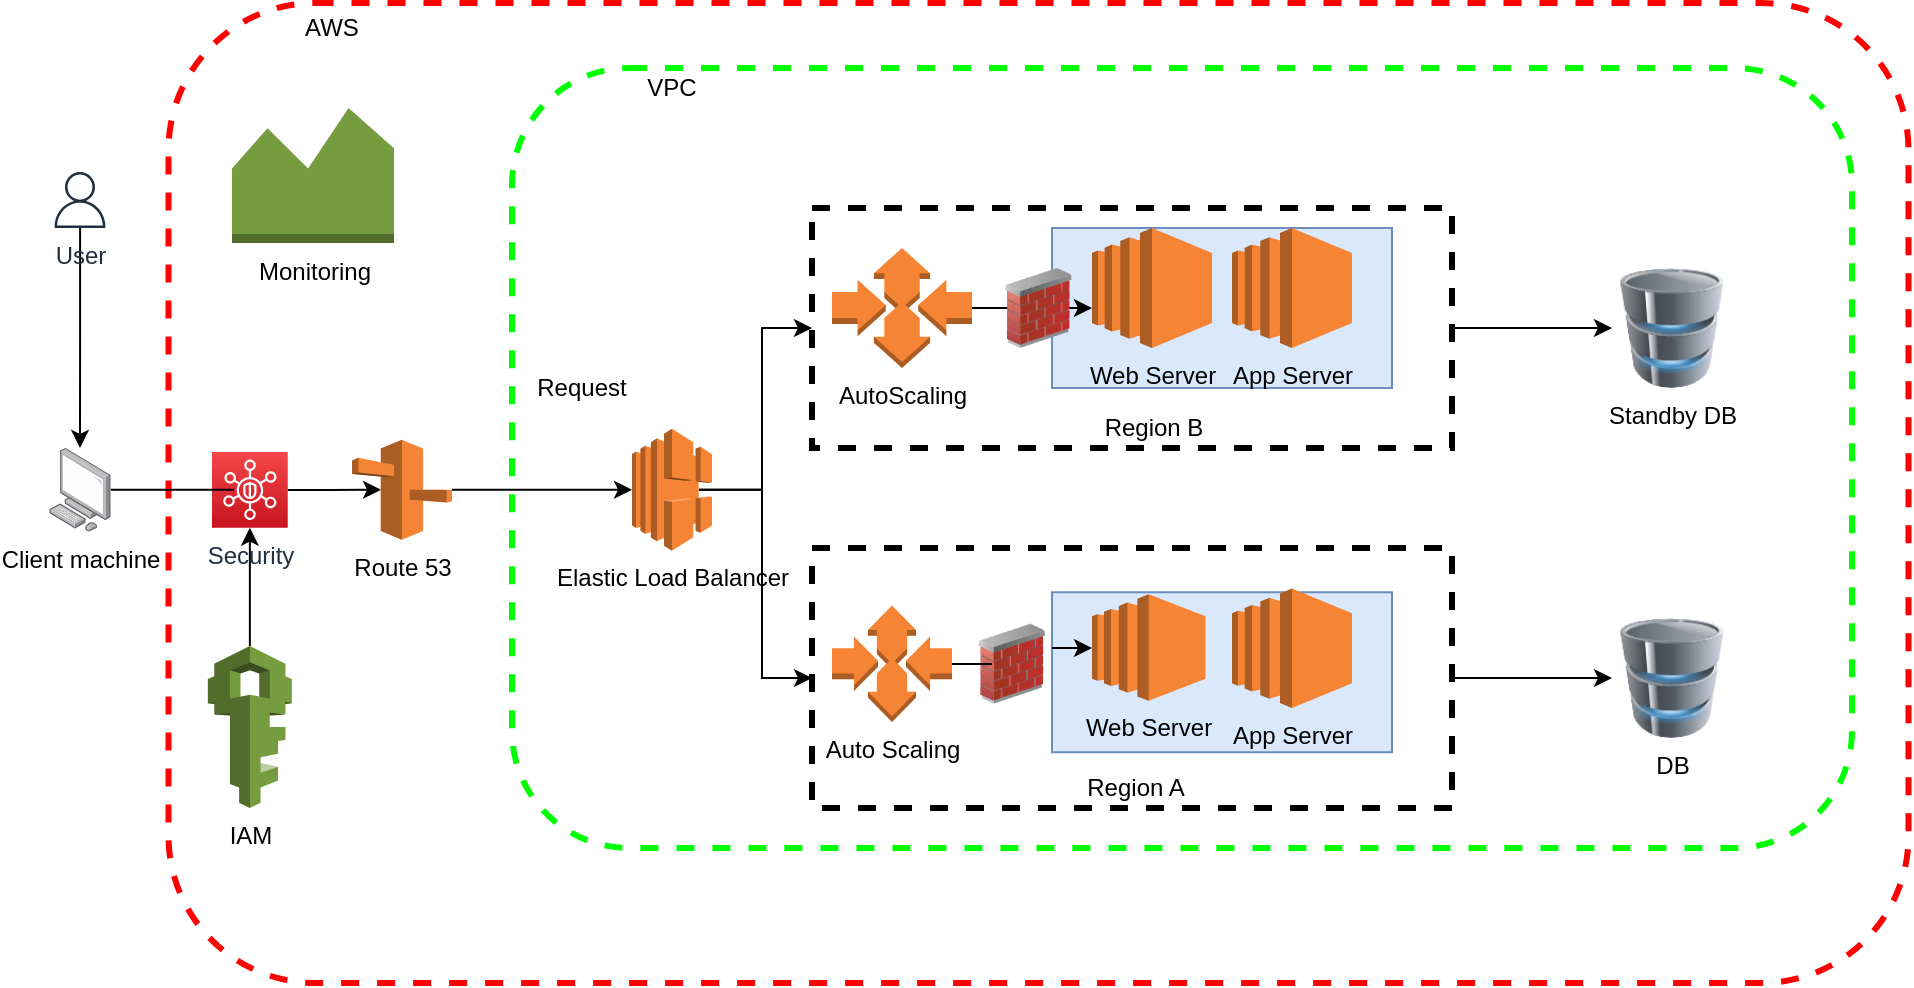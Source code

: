 <mxfile version="14.8.6" type="github">
  <diagram id="hN0aefmyA_We_JmufSh0" name="Page-1">
    <mxGraphModel dx="2007" dy="624" grid="1" gridSize="10" guides="1" tooltips="1" connect="1" arrows="1" fold="1" page="1" pageScale="1" pageWidth="850" pageHeight="1100" math="0" shadow="0">
      <root>
        <mxCell id="0" />
        <mxCell id="1" parent="0" />
        <mxCell id="ZuH68QgtrSdS77XBM9zU-12" value="" style="rounded=1;whiteSpace=wrap;html=1;fillColor=none;dashed=1;strokeColor=#FF0000;strokeWidth=3;" vertex="1" parent="1">
          <mxGeometry x="-91.75" y="27.5" width="870" height="490" as="geometry" />
        </mxCell>
        <mxCell id="ZuH68QgtrSdS77XBM9zU-8" value="IAM" style="outlineConnect=0;dashed=0;verticalLabelPosition=bottom;verticalAlign=top;align=center;html=1;shape=mxgraph.aws3.iam;fillColor=#759C3E;gradientColor=none;" vertex="1" parent="1">
          <mxGeometry x="-72.07" y="349" width="42" height="81" as="geometry" />
        </mxCell>
        <mxCell id="cjmuB6YrTmtaZ9WCXlC1-40" value="" style="rounded=1;whiteSpace=wrap;html=1;dashed=1;strokeWidth=3;fillColor=none;strokeColor=#00FF00;" parent="1" vertex="1">
          <mxGeometry x="80" y="60" width="670" height="390" as="geometry" />
        </mxCell>
        <mxCell id="cjmuB6YrTmtaZ9WCXlC1-7" value="" style="rounded=0;whiteSpace=wrap;html=1;fillColor=none;strokeWidth=3;dashed=1;" parent="1" vertex="1">
          <mxGeometry x="230" y="130" width="320" height="120" as="geometry" />
        </mxCell>
        <mxCell id="cjmuB6YrTmtaZ9WCXlC1-32" style="edgeStyle=orthogonalEdgeStyle;rounded=0;orthogonalLoop=1;jettySize=auto;html=1;" parent="1" source="cjmuB6YrTmtaZ9WCXlC1-8" target="cjmuB6YrTmtaZ9WCXlC1-31" edge="1">
          <mxGeometry relative="1" as="geometry" />
        </mxCell>
        <mxCell id="cjmuB6YrTmtaZ9WCXlC1-8" value="" style="rounded=0;whiteSpace=wrap;html=1;dashed=1;strokeWidth=3;" parent="1" vertex="1">
          <mxGeometry x="230" y="300" width="320" height="130" as="geometry" />
        </mxCell>
        <mxCell id="cjmuB6YrTmtaZ9WCXlC1-26" style="edgeStyle=orthogonalEdgeStyle;rounded=0;orthogonalLoop=1;jettySize=auto;html=1;exitX=0;exitY=0.5;exitDx=0;exitDy=0;entryX=0;entryY=0.5;entryDx=0;entryDy=0;entryPerimeter=0;" parent="1" source="cjmuB6YrTmtaZ9WCXlC1-18" target="cjmuB6YrTmtaZ9WCXlC1-14" edge="1">
          <mxGeometry relative="1" as="geometry" />
        </mxCell>
        <mxCell id="cjmuB6YrTmtaZ9WCXlC1-18" value="" style="rounded=0;whiteSpace=wrap;html=1;fillColor=#dae8fc;strokeColor=#6c8ebf;" parent="1" vertex="1">
          <mxGeometry x="350" y="322.13" width="170" height="80" as="geometry" />
        </mxCell>
        <mxCell id="cjmuB6YrTmtaZ9WCXlC1-17" value="" style="rounded=0;whiteSpace=wrap;html=1;fillColor=#dae8fc;strokeColor=#6c8ebf;" parent="1" vertex="1">
          <mxGeometry x="350" y="140" width="170" height="80" as="geometry" />
        </mxCell>
        <mxCell id="cjmuB6YrTmtaZ9WCXlC1-3" value="" style="edgeStyle=orthogonalEdgeStyle;rounded=0;orthogonalLoop=1;jettySize=auto;html=1;" parent="1" source="cjmuB6YrTmtaZ9WCXlC1-1" target="cjmuB6YrTmtaZ9WCXlC1-2" edge="1">
          <mxGeometry relative="1" as="geometry" />
        </mxCell>
        <mxCell id="cjmuB6YrTmtaZ9WCXlC1-1" value="User" style="outlineConnect=0;fontColor=#232F3E;gradientColor=none;fillColor=#232F3E;strokeColor=none;dashed=0;verticalLabelPosition=bottom;verticalAlign=top;align=center;html=1;fontSize=12;fontStyle=0;aspect=fixed;pointerEvents=1;shape=mxgraph.aws4.user;" parent="1" vertex="1">
          <mxGeometry x="-150" y="112" width="28" height="28" as="geometry" />
        </mxCell>
        <mxCell id="cjmuB6YrTmtaZ9WCXlC1-37" style="edgeStyle=orthogonalEdgeStyle;rounded=0;orthogonalLoop=1;jettySize=auto;html=1;entryX=0.29;entryY=0.5;entryDx=0;entryDy=0;entryPerimeter=0;startArrow=none;" parent="1" source="ZuH68QgtrSdS77XBM9zU-6" target="cjmuB6YrTmtaZ9WCXlC1-36" edge="1">
          <mxGeometry relative="1" as="geometry" />
        </mxCell>
        <mxCell id="cjmuB6YrTmtaZ9WCXlC1-2" value="Client machine" style="points=[];aspect=fixed;html=1;align=center;shadow=0;dashed=0;image;image=img/lib/allied_telesis/computer_and_terminals/Personal_Computer.svg;" parent="1" vertex="1">
          <mxGeometry x="-151.42" y="250" width="30.84" height="41.8" as="geometry" />
        </mxCell>
        <mxCell id="cjmuB6YrTmtaZ9WCXlC1-9" style="edgeStyle=orthogonalEdgeStyle;rounded=0;orthogonalLoop=1;jettySize=auto;html=1;entryX=0;entryY=0.5;entryDx=0;entryDy=0;exitX=0.835;exitY=0.5;exitDx=0;exitDy=0;exitPerimeter=0;" parent="1" target="cjmuB6YrTmtaZ9WCXlC1-7" edge="1" source="cjmuB6YrTmtaZ9WCXlC1-21">
          <mxGeometry relative="1" as="geometry">
            <mxPoint x="210" y="264" as="sourcePoint" />
          </mxGeometry>
        </mxCell>
        <mxCell id="cjmuB6YrTmtaZ9WCXlC1-10" style="edgeStyle=orthogonalEdgeStyle;rounded=0;orthogonalLoop=1;jettySize=auto;html=1;entryX=0;entryY=0.5;entryDx=0;entryDy=0;exitX=0.835;exitY=0.5;exitDx=0;exitDy=0;exitPerimeter=0;" parent="1" target="cjmuB6YrTmtaZ9WCXlC1-8" edge="1" source="cjmuB6YrTmtaZ9WCXlC1-21">
          <mxGeometry relative="1" as="geometry">
            <mxPoint x="210" y="264" as="sourcePoint" />
          </mxGeometry>
        </mxCell>
        <mxCell id="cjmuB6YrTmtaZ9WCXlC1-33" style="edgeStyle=orthogonalEdgeStyle;rounded=0;orthogonalLoop=1;jettySize=auto;html=1;exitX=1;exitY=0.5;exitDx=0;exitDy=0;entryX=0;entryY=0.5;entryDx=0;entryDy=0;" parent="1" source="cjmuB6YrTmtaZ9WCXlC1-7" target="cjmuB6YrTmtaZ9WCXlC1-30" edge="1">
          <mxGeometry relative="1" as="geometry" />
        </mxCell>
        <mxCell id="cjmuB6YrTmtaZ9WCXlC1-25" style="edgeStyle=orthogonalEdgeStyle;rounded=0;orthogonalLoop=1;jettySize=auto;html=1;" parent="1" source="cjmuB6YrTmtaZ9WCXlC1-11" target="cjmuB6YrTmtaZ9WCXlC1-13" edge="1">
          <mxGeometry relative="1" as="geometry">
            <Array as="points">
              <mxPoint x="350" y="180" />
              <mxPoint x="350" y="180" />
            </Array>
          </mxGeometry>
        </mxCell>
        <mxCell id="cjmuB6YrTmtaZ9WCXlC1-11" value="AutoScaling" style="outlineConnect=0;dashed=0;verticalLabelPosition=bottom;verticalAlign=top;align=center;html=1;shape=mxgraph.aws3.auto_scaling;fillColor=#F58534;gradientColor=none;" parent="1" vertex="1">
          <mxGeometry x="240" y="150" width="70" height="60" as="geometry" />
        </mxCell>
        <mxCell id="cjmuB6YrTmtaZ9WCXlC1-12" value="Auto Scaling" style="outlineConnect=0;dashed=0;verticalLabelPosition=bottom;verticalAlign=top;align=center;html=1;shape=mxgraph.aws3.auto_scaling;fillColor=#F58534;gradientColor=none;" parent="1" vertex="1">
          <mxGeometry x="240" y="328.76" width="60" height="58.25" as="geometry" />
        </mxCell>
        <mxCell id="cjmuB6YrTmtaZ9WCXlC1-13" value="Web Server" style="outlineConnect=0;dashed=0;verticalLabelPosition=bottom;verticalAlign=top;align=center;html=1;shape=mxgraph.aws3.ec2;fillColor=#F58534;gradientColor=none;" parent="1" vertex="1">
          <mxGeometry x="370" y="140" width="60" height="60" as="geometry" />
        </mxCell>
        <mxCell id="cjmuB6YrTmtaZ9WCXlC1-14" value="Web Server" style="outlineConnect=0;dashed=0;verticalLabelPosition=bottom;verticalAlign=top;align=center;html=1;shape=mxgraph.aws3.ec2;fillColor=#F58534;gradientColor=none;" parent="1" vertex="1">
          <mxGeometry x="370" y="323.13" width="56.75" height="53.25" as="geometry" />
        </mxCell>
        <mxCell id="cjmuB6YrTmtaZ9WCXlC1-19" value="App Server" style="outlineConnect=0;dashed=0;verticalLabelPosition=bottom;verticalAlign=top;align=center;html=1;shape=mxgraph.aws3.ec2;fillColor=#F58534;gradientColor=none;" parent="1" vertex="1">
          <mxGeometry x="440" y="140" width="60" height="60" as="geometry" />
        </mxCell>
        <mxCell id="cjmuB6YrTmtaZ9WCXlC1-20" value="App Server" style="outlineConnect=0;dashed=0;verticalLabelPosition=bottom;verticalAlign=top;align=center;html=1;shape=mxgraph.aws3.ec2;fillColor=#F58534;gradientColor=none;" parent="1" vertex="1">
          <mxGeometry x="440" y="320.25" width="60" height="59.75" as="geometry" />
        </mxCell>
        <mxCell id="cjmuB6YrTmtaZ9WCXlC1-21" value="Elastic Load Balancer" style="outlineConnect=0;dashed=0;verticalLabelPosition=bottom;verticalAlign=top;align=center;html=1;shape=mxgraph.aws3.elastic_load_balancing;fillColor=#F58534;gradientColor=none;" parent="1" vertex="1">
          <mxGeometry x="140" y="240.4" width="40" height="61" as="geometry" />
        </mxCell>
        <mxCell id="cjmuB6YrTmtaZ9WCXlC1-28" value="Region A" style="rounded=0;whiteSpace=wrap;html=1;fillColor=none;strokeColor=none;" parent="1" vertex="1">
          <mxGeometry x="341.63" y="410" width="100" height="20" as="geometry" />
        </mxCell>
        <mxCell id="cjmuB6YrTmtaZ9WCXlC1-29" value="Region B" style="text;html=1;strokeColor=none;fillColor=none;align=center;verticalAlign=middle;whiteSpace=wrap;rounded=0;dashed=1;" parent="1" vertex="1">
          <mxGeometry x="371.63" y="230" width="58.37" height="20" as="geometry" />
        </mxCell>
        <mxCell id="cjmuB6YrTmtaZ9WCXlC1-30" value="Standby DB" style="image;html=1;image=img/lib/clip_art/computers/Database_128x128.png;dashed=1;strokeWidth=3;fillColor=none;" parent="1" vertex="1">
          <mxGeometry x="630" y="160" width="60" height="60" as="geometry" />
        </mxCell>
        <mxCell id="cjmuB6YrTmtaZ9WCXlC1-31" value="DB" style="image;html=1;image=img/lib/clip_art/computers/Database_128x128.png;dashed=1;strokeWidth=3;fillColor=none;" parent="1" vertex="1">
          <mxGeometry x="630" y="335" width="60" height="60" as="geometry" />
        </mxCell>
        <mxCell id="cjmuB6YrTmtaZ9WCXlC1-38" style="edgeStyle=orthogonalEdgeStyle;rounded=0;orthogonalLoop=1;jettySize=auto;html=1;" parent="1" source="cjmuB6YrTmtaZ9WCXlC1-36" target="cjmuB6YrTmtaZ9WCXlC1-21" edge="1">
          <mxGeometry relative="1" as="geometry" />
        </mxCell>
        <mxCell id="cjmuB6YrTmtaZ9WCXlC1-36" value="Route 53" style="outlineConnect=0;dashed=0;verticalLabelPosition=bottom;verticalAlign=top;align=center;html=1;shape=mxgraph.aws3.route_53;fillColor=#F58536;gradientColor=none;strokeWidth=3;" parent="1" vertex="1">
          <mxGeometry y="245.9" width="50" height="50" as="geometry" />
        </mxCell>
        <mxCell id="cjmuB6YrTmtaZ9WCXlC1-39" value="Request" style="text;html=1;strokeColor=none;fillColor=none;align=center;verticalAlign=middle;whiteSpace=wrap;rounded=0;dashed=1;" parent="1" vertex="1">
          <mxGeometry x="80" y="210" width="70" height="20" as="geometry" />
        </mxCell>
        <mxCell id="cjmuB6YrTmtaZ9WCXlC1-41" value="VPC" style="text;html=1;strokeColor=none;fillColor=none;align=center;verticalAlign=middle;whiteSpace=wrap;rounded=0;dashed=1;" parent="1" vertex="1">
          <mxGeometry x="120" y="60" width="80" height="20" as="geometry" />
        </mxCell>
        <mxCell id="ZuH68QgtrSdS77XBM9zU-2" value="" style="image;html=1;image=img/lib/clip_art/networking/Firewall_02_128x128.png" vertex="1" parent="1">
          <mxGeometry x="323.25" y="160" width="40" height="40" as="geometry" />
        </mxCell>
        <mxCell id="ZuH68QgtrSdS77XBM9zU-5" style="edgeStyle=orthogonalEdgeStyle;rounded=0;orthogonalLoop=1;jettySize=auto;html=1;" edge="1" parent="1" source="ZuH68QgtrSdS77XBM9zU-3" target="cjmuB6YrTmtaZ9WCXlC1-14">
          <mxGeometry relative="1" as="geometry">
            <Array as="points">
              <mxPoint x="360" y="350" />
              <mxPoint x="360" y="350" />
            </Array>
          </mxGeometry>
        </mxCell>
        <mxCell id="ZuH68QgtrSdS77XBM9zU-3" value="" style="image;html=1;image=img/lib/clip_art/networking/Firewall_02_128x128.png" vertex="1" parent="1">
          <mxGeometry x="310" y="337.88" width="40" height="40" as="geometry" />
        </mxCell>
        <mxCell id="ZuH68QgtrSdS77XBM9zU-4" value="" style="edgeStyle=orthogonalEdgeStyle;rounded=0;orthogonalLoop=1;jettySize=auto;html=1;endArrow=none;" edge="1" parent="1" source="cjmuB6YrTmtaZ9WCXlC1-12" target="ZuH68QgtrSdS77XBM9zU-3">
          <mxGeometry relative="1" as="geometry">
            <mxPoint x="300" y="344.375" as="sourcePoint" />
            <mxPoint x="363.25" y="344.375" as="targetPoint" />
          </mxGeometry>
        </mxCell>
        <mxCell id="ZuH68QgtrSdS77XBM9zU-9" style="edgeStyle=orthogonalEdgeStyle;rounded=0;orthogonalLoop=1;jettySize=auto;html=1;entryX=0.5;entryY=1;entryDx=0;entryDy=0;entryPerimeter=0;" edge="1" parent="1" source="ZuH68QgtrSdS77XBM9zU-8" target="ZuH68QgtrSdS77XBM9zU-6">
          <mxGeometry relative="1" as="geometry" />
        </mxCell>
        <mxCell id="ZuH68QgtrSdS77XBM9zU-6" value="Security" style="points=[[0,0,0],[0.25,0,0],[0.5,0,0],[0.75,0,0],[1,0,0],[0,1,0],[0.25,1,0],[0.5,1,0],[0.75,1,0],[1,1,0],[0,0.25,0],[0,0.5,0],[0,0.75,0],[1,0.25,0],[1,0.5,0],[1,0.75,0]];outlineConnect=0;fontColor=#232F3E;gradientColor=#F54749;gradientDirection=north;fillColor=#C7131F;strokeColor=#ffffff;dashed=0;verticalLabelPosition=bottom;verticalAlign=top;align=center;html=1;fontSize=12;fontStyle=0;aspect=fixed;shape=mxgraph.aws4.resourceIcon;resIcon=mxgraph.aws4.security_hub;" vertex="1" parent="1">
          <mxGeometry x="-70" y="251.97" width="37.87" height="37.87" as="geometry" />
        </mxCell>
        <mxCell id="ZuH68QgtrSdS77XBM9zU-10" value="" style="edgeStyle=orthogonalEdgeStyle;rounded=0;orthogonalLoop=1;jettySize=auto;html=1;entryX=0.29;entryY=0.5;entryDx=0;entryDy=0;entryPerimeter=0;endArrow=none;" edge="1" parent="1" source="cjmuB6YrTmtaZ9WCXlC1-2" target="ZuH68QgtrSdS77XBM9zU-6">
          <mxGeometry relative="1" as="geometry">
            <mxPoint x="-120.58" y="270.9" as="sourcePoint" />
            <mxPoint x="14.5" y="270.9" as="targetPoint" />
          </mxGeometry>
        </mxCell>
        <mxCell id="ZuH68QgtrSdS77XBM9zU-11" value="Monitoring" style="outlineConnect=0;dashed=0;verticalLabelPosition=bottom;verticalAlign=top;align=center;html=1;shape=mxgraph.aws3.monitoring;fillColor=#759C3E;gradientColor=none;" vertex="1" parent="1">
          <mxGeometry x="-60" y="80" width="81" height="67.5" as="geometry" />
        </mxCell>
        <mxCell id="ZuH68QgtrSdS77XBM9zU-13" value="AWS" style="text;html=1;strokeColor=none;fillColor=none;align=center;verticalAlign=middle;whiteSpace=wrap;rounded=0;" vertex="1" parent="1">
          <mxGeometry x="-30.07" y="30" width="40" height="20" as="geometry" />
        </mxCell>
      </root>
    </mxGraphModel>
  </diagram>
</mxfile>
